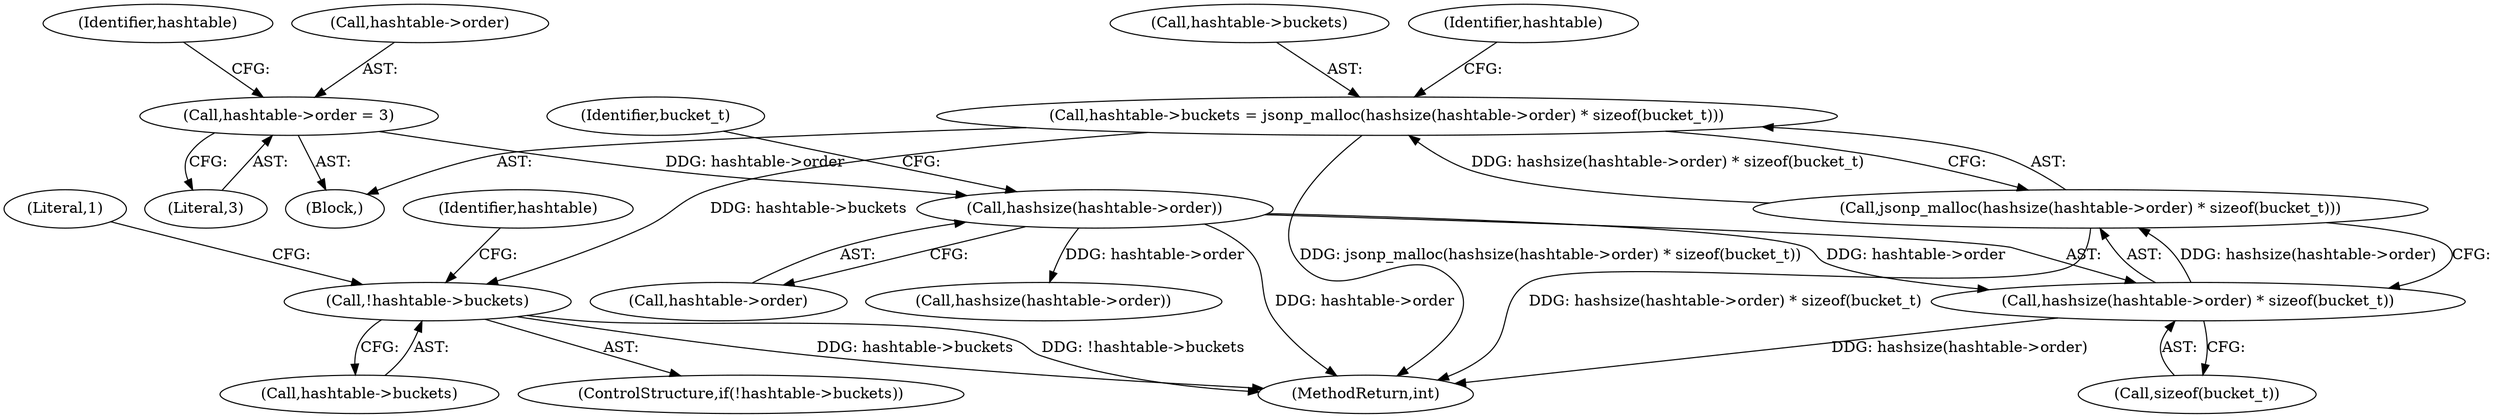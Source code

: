 digraph "0_jansson_8f80c2d83808150724d31793e6ade92749b1faa4_4@API" {
"1000114" [label="(Call,hashtable->buckets = jsonp_malloc(hashsize(hashtable->order) * sizeof(bucket_t)))"];
"1000118" [label="(Call,jsonp_malloc(hashsize(hashtable->order) * sizeof(bucket_t)))"];
"1000119" [label="(Call,hashsize(hashtable->order) * sizeof(bucket_t))"];
"1000120" [label="(Call,hashsize(hashtable->order))"];
"1000109" [label="(Call,hashtable->order = 3)"];
"1000127" [label="(Call,!hashtable->buckets)"];
"1000113" [label="(Literal,3)"];
"1000145" [label="(Call,hashsize(hashtable->order))"];
"1000115" [label="(Call,hashtable->buckets)"];
"1000119" [label="(Call,hashsize(hashtable->order) * sizeof(bucket_t))"];
"1000137" [label="(Identifier,hashtable)"];
"1000124" [label="(Call,sizeof(bucket_t))"];
"1000114" [label="(Call,hashtable->buckets = jsonp_malloc(hashsize(hashtable->order) * sizeof(bucket_t)))"];
"1000126" [label="(ControlStructure,if(!hashtable->buckets))"];
"1000116" [label="(Identifier,hashtable)"];
"1000127" [label="(Call,!hashtable->buckets)"];
"1000125" [label="(Identifier,bucket_t)"];
"1000174" [label="(MethodReturn,int)"];
"1000109" [label="(Call,hashtable->order = 3)"];
"1000128" [label="(Call,hashtable->buckets)"];
"1000120" [label="(Call,hashsize(hashtable->order))"];
"1000110" [label="(Call,hashtable->order)"];
"1000129" [label="(Identifier,hashtable)"];
"1000133" [label="(Literal,1)"];
"1000118" [label="(Call,jsonp_malloc(hashsize(hashtable->order) * sizeof(bucket_t)))"];
"1000121" [label="(Call,hashtable->order)"];
"1000102" [label="(Block,)"];
"1000114" -> "1000102"  [label="AST: "];
"1000114" -> "1000118"  [label="CFG: "];
"1000115" -> "1000114"  [label="AST: "];
"1000118" -> "1000114"  [label="AST: "];
"1000129" -> "1000114"  [label="CFG: "];
"1000114" -> "1000174"  [label="DDG: jsonp_malloc(hashsize(hashtable->order) * sizeof(bucket_t))"];
"1000118" -> "1000114"  [label="DDG: hashsize(hashtable->order) * sizeof(bucket_t)"];
"1000114" -> "1000127"  [label="DDG: hashtable->buckets"];
"1000118" -> "1000119"  [label="CFG: "];
"1000119" -> "1000118"  [label="AST: "];
"1000118" -> "1000174"  [label="DDG: hashsize(hashtable->order) * sizeof(bucket_t)"];
"1000119" -> "1000118"  [label="DDG: hashsize(hashtable->order)"];
"1000119" -> "1000124"  [label="CFG: "];
"1000120" -> "1000119"  [label="AST: "];
"1000124" -> "1000119"  [label="AST: "];
"1000119" -> "1000174"  [label="DDG: hashsize(hashtable->order)"];
"1000120" -> "1000119"  [label="DDG: hashtable->order"];
"1000120" -> "1000121"  [label="CFG: "];
"1000121" -> "1000120"  [label="AST: "];
"1000125" -> "1000120"  [label="CFG: "];
"1000120" -> "1000174"  [label="DDG: hashtable->order"];
"1000109" -> "1000120"  [label="DDG: hashtable->order"];
"1000120" -> "1000145"  [label="DDG: hashtable->order"];
"1000109" -> "1000102"  [label="AST: "];
"1000109" -> "1000113"  [label="CFG: "];
"1000110" -> "1000109"  [label="AST: "];
"1000113" -> "1000109"  [label="AST: "];
"1000116" -> "1000109"  [label="CFG: "];
"1000127" -> "1000126"  [label="AST: "];
"1000127" -> "1000128"  [label="CFG: "];
"1000128" -> "1000127"  [label="AST: "];
"1000133" -> "1000127"  [label="CFG: "];
"1000137" -> "1000127"  [label="CFG: "];
"1000127" -> "1000174"  [label="DDG: hashtable->buckets"];
"1000127" -> "1000174"  [label="DDG: !hashtable->buckets"];
}
